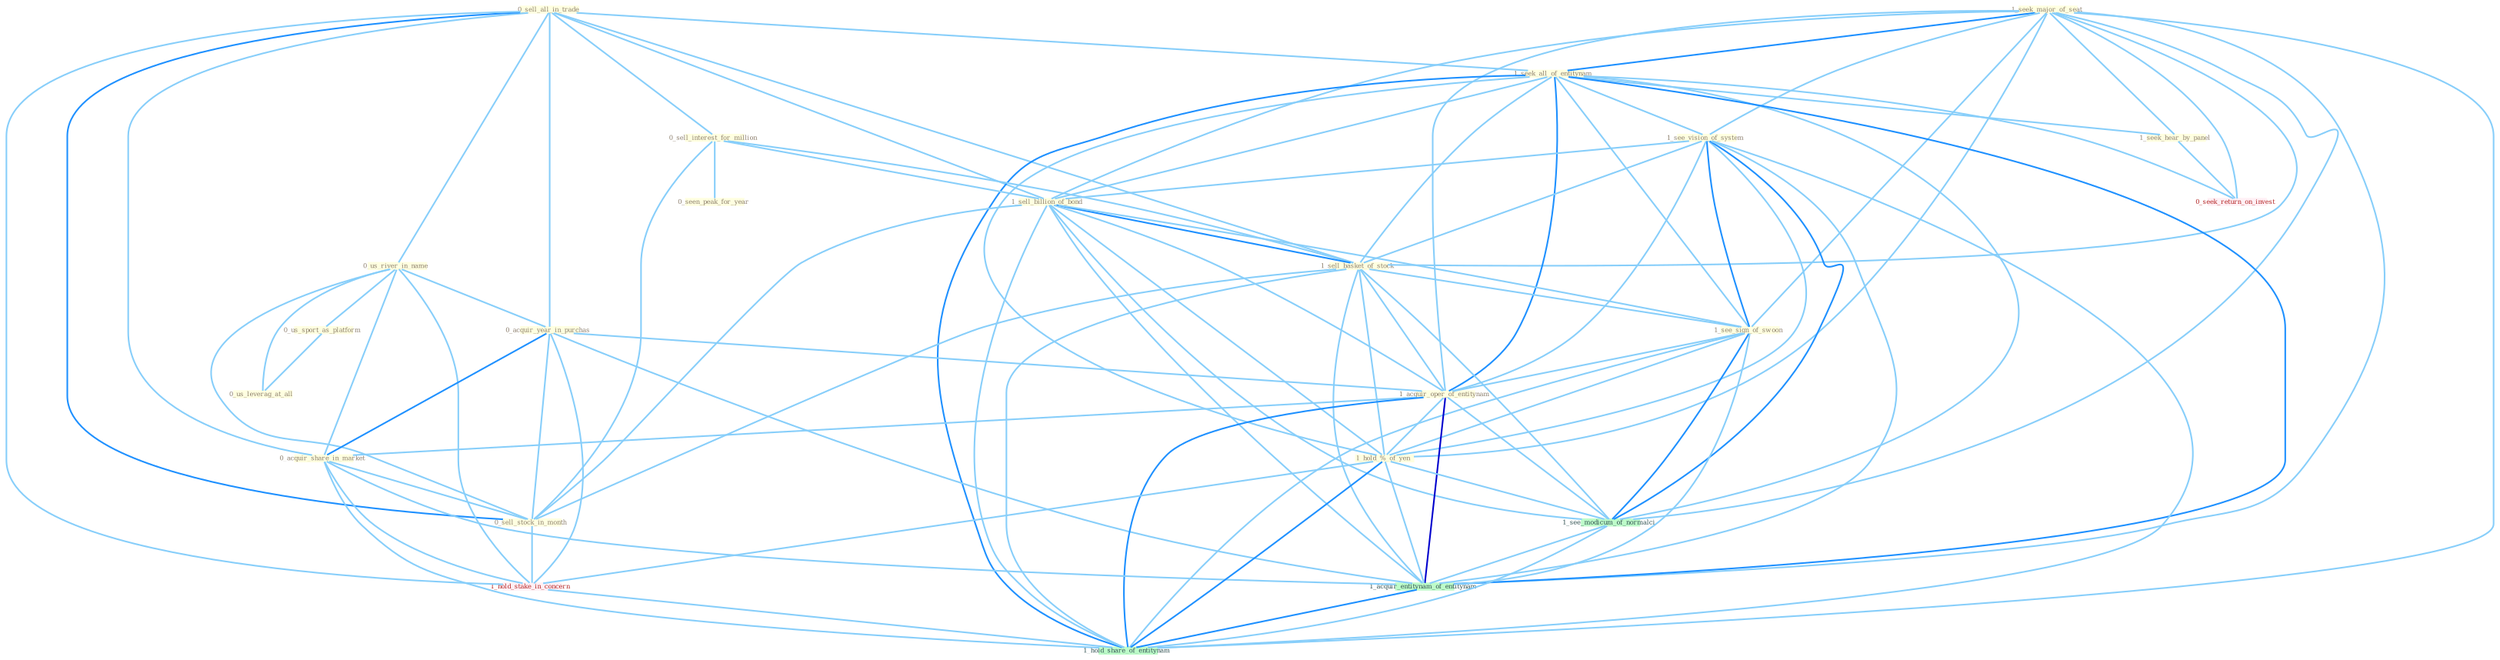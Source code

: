 Graph G{ 
    node
    [shape=polygon,style=filled,width=.5,height=.06,color="#BDFCC9",fixedsize=true,fontsize=4,
    fontcolor="#2f4f4f"];
    {node
    [color="#ffffe0", fontcolor="#8b7d6b"] "0_sell_all_in_trade " "1_seek_major_of_seat " "1_seek_all_of_entitynam " "1_see_vision_of_system " "0_sell_interest_for_million " "0_us_river_in_name " "1_sell_billion_of_bond " "1_sell_basket_of_stock " "1_see_sign_of_swoon " "0_acquir_year_in_purchas " "1_acquir_oper_of_entitynam " "0_us_sport_as_platform " "0_seen_peak_for_year " "0_us_leverag_at_all " "0_acquir_share_in_market " "1_hold_%_of_yen " "1_seek_hear_by_panel " "0_sell_stock_in_month "}
{node [color="#fff0f5", fontcolor="#b22222"] "1_hold_stake_in_concern " "0_seek_return_on_invest "}
edge [color="#B0E2FF"];

	"0_sell_all_in_trade " -- "1_seek_all_of_entitynam " [w="1", color="#87cefa" ];
	"0_sell_all_in_trade " -- "0_sell_interest_for_million " [w="1", color="#87cefa" ];
	"0_sell_all_in_trade " -- "0_us_river_in_name " [w="1", color="#87cefa" ];
	"0_sell_all_in_trade " -- "1_sell_billion_of_bond " [w="1", color="#87cefa" ];
	"0_sell_all_in_trade " -- "1_sell_basket_of_stock " [w="1", color="#87cefa" ];
	"0_sell_all_in_trade " -- "0_acquir_year_in_purchas " [w="1", color="#87cefa" ];
	"0_sell_all_in_trade " -- "0_acquir_share_in_market " [w="1", color="#87cefa" ];
	"0_sell_all_in_trade " -- "0_sell_stock_in_month " [w="2", color="#1e90ff" , len=0.8];
	"0_sell_all_in_trade " -- "1_hold_stake_in_concern " [w="1", color="#87cefa" ];
	"1_seek_major_of_seat " -- "1_seek_all_of_entitynam " [w="2", color="#1e90ff" , len=0.8];
	"1_seek_major_of_seat " -- "1_see_vision_of_system " [w="1", color="#87cefa" ];
	"1_seek_major_of_seat " -- "1_sell_billion_of_bond " [w="1", color="#87cefa" ];
	"1_seek_major_of_seat " -- "1_sell_basket_of_stock " [w="1", color="#87cefa" ];
	"1_seek_major_of_seat " -- "1_see_sign_of_swoon " [w="1", color="#87cefa" ];
	"1_seek_major_of_seat " -- "1_acquir_oper_of_entitynam " [w="1", color="#87cefa" ];
	"1_seek_major_of_seat " -- "1_hold_%_of_yen " [w="1", color="#87cefa" ];
	"1_seek_major_of_seat " -- "1_seek_hear_by_panel " [w="1", color="#87cefa" ];
	"1_seek_major_of_seat " -- "0_seek_return_on_invest " [w="1", color="#87cefa" ];
	"1_seek_major_of_seat " -- "1_see_modicum_of_normalci " [w="1", color="#87cefa" ];
	"1_seek_major_of_seat " -- "1_acquir_entitynam_of_entitynam " [w="1", color="#87cefa" ];
	"1_seek_major_of_seat " -- "1_hold_share_of_entitynam " [w="1", color="#87cefa" ];
	"1_seek_all_of_entitynam " -- "1_see_vision_of_system " [w="1", color="#87cefa" ];
	"1_seek_all_of_entitynam " -- "1_sell_billion_of_bond " [w="1", color="#87cefa" ];
	"1_seek_all_of_entitynam " -- "1_sell_basket_of_stock " [w="1", color="#87cefa" ];
	"1_seek_all_of_entitynam " -- "1_see_sign_of_swoon " [w="1", color="#87cefa" ];
	"1_seek_all_of_entitynam " -- "1_acquir_oper_of_entitynam " [w="2", color="#1e90ff" , len=0.8];
	"1_seek_all_of_entitynam " -- "1_hold_%_of_yen " [w="1", color="#87cefa" ];
	"1_seek_all_of_entitynam " -- "1_seek_hear_by_panel " [w="1", color="#87cefa" ];
	"1_seek_all_of_entitynam " -- "0_seek_return_on_invest " [w="1", color="#87cefa" ];
	"1_seek_all_of_entitynam " -- "1_see_modicum_of_normalci " [w="1", color="#87cefa" ];
	"1_seek_all_of_entitynam " -- "1_acquir_entitynam_of_entitynam " [w="2", color="#1e90ff" , len=0.8];
	"1_seek_all_of_entitynam " -- "1_hold_share_of_entitynam " [w="2", color="#1e90ff" , len=0.8];
	"1_see_vision_of_system " -- "1_sell_billion_of_bond " [w="1", color="#87cefa" ];
	"1_see_vision_of_system " -- "1_sell_basket_of_stock " [w="1", color="#87cefa" ];
	"1_see_vision_of_system " -- "1_see_sign_of_swoon " [w="2", color="#1e90ff" , len=0.8];
	"1_see_vision_of_system " -- "1_acquir_oper_of_entitynam " [w="1", color="#87cefa" ];
	"1_see_vision_of_system " -- "1_hold_%_of_yen " [w="1", color="#87cefa" ];
	"1_see_vision_of_system " -- "1_see_modicum_of_normalci " [w="2", color="#1e90ff" , len=0.8];
	"1_see_vision_of_system " -- "1_acquir_entitynam_of_entitynam " [w="1", color="#87cefa" ];
	"1_see_vision_of_system " -- "1_hold_share_of_entitynam " [w="1", color="#87cefa" ];
	"0_sell_interest_for_million " -- "1_sell_billion_of_bond " [w="1", color="#87cefa" ];
	"0_sell_interest_for_million " -- "1_sell_basket_of_stock " [w="1", color="#87cefa" ];
	"0_sell_interest_for_million " -- "0_seen_peak_for_year " [w="1", color="#87cefa" ];
	"0_sell_interest_for_million " -- "0_sell_stock_in_month " [w="1", color="#87cefa" ];
	"0_us_river_in_name " -- "0_acquir_year_in_purchas " [w="1", color="#87cefa" ];
	"0_us_river_in_name " -- "0_us_sport_as_platform " [w="1", color="#87cefa" ];
	"0_us_river_in_name " -- "0_us_leverag_at_all " [w="1", color="#87cefa" ];
	"0_us_river_in_name " -- "0_acquir_share_in_market " [w="1", color="#87cefa" ];
	"0_us_river_in_name " -- "0_sell_stock_in_month " [w="1", color="#87cefa" ];
	"0_us_river_in_name " -- "1_hold_stake_in_concern " [w="1", color="#87cefa" ];
	"1_sell_billion_of_bond " -- "1_sell_basket_of_stock " [w="2", color="#1e90ff" , len=0.8];
	"1_sell_billion_of_bond " -- "1_see_sign_of_swoon " [w="1", color="#87cefa" ];
	"1_sell_billion_of_bond " -- "1_acquir_oper_of_entitynam " [w="1", color="#87cefa" ];
	"1_sell_billion_of_bond " -- "1_hold_%_of_yen " [w="1", color="#87cefa" ];
	"1_sell_billion_of_bond " -- "0_sell_stock_in_month " [w="1", color="#87cefa" ];
	"1_sell_billion_of_bond " -- "1_see_modicum_of_normalci " [w="1", color="#87cefa" ];
	"1_sell_billion_of_bond " -- "1_acquir_entitynam_of_entitynam " [w="1", color="#87cefa" ];
	"1_sell_billion_of_bond " -- "1_hold_share_of_entitynam " [w="1", color="#87cefa" ];
	"1_sell_basket_of_stock " -- "1_see_sign_of_swoon " [w="1", color="#87cefa" ];
	"1_sell_basket_of_stock " -- "1_acquir_oper_of_entitynam " [w="1", color="#87cefa" ];
	"1_sell_basket_of_stock " -- "1_hold_%_of_yen " [w="1", color="#87cefa" ];
	"1_sell_basket_of_stock " -- "0_sell_stock_in_month " [w="1", color="#87cefa" ];
	"1_sell_basket_of_stock " -- "1_see_modicum_of_normalci " [w="1", color="#87cefa" ];
	"1_sell_basket_of_stock " -- "1_acquir_entitynam_of_entitynam " [w="1", color="#87cefa" ];
	"1_sell_basket_of_stock " -- "1_hold_share_of_entitynam " [w="1", color="#87cefa" ];
	"1_see_sign_of_swoon " -- "1_acquir_oper_of_entitynam " [w="1", color="#87cefa" ];
	"1_see_sign_of_swoon " -- "1_hold_%_of_yen " [w="1", color="#87cefa" ];
	"1_see_sign_of_swoon " -- "1_see_modicum_of_normalci " [w="2", color="#1e90ff" , len=0.8];
	"1_see_sign_of_swoon " -- "1_acquir_entitynam_of_entitynam " [w="1", color="#87cefa" ];
	"1_see_sign_of_swoon " -- "1_hold_share_of_entitynam " [w="1", color="#87cefa" ];
	"0_acquir_year_in_purchas " -- "1_acquir_oper_of_entitynam " [w="1", color="#87cefa" ];
	"0_acquir_year_in_purchas " -- "0_acquir_share_in_market " [w="2", color="#1e90ff" , len=0.8];
	"0_acquir_year_in_purchas " -- "0_sell_stock_in_month " [w="1", color="#87cefa" ];
	"0_acquir_year_in_purchas " -- "1_hold_stake_in_concern " [w="1", color="#87cefa" ];
	"0_acquir_year_in_purchas " -- "1_acquir_entitynam_of_entitynam " [w="1", color="#87cefa" ];
	"1_acquir_oper_of_entitynam " -- "0_acquir_share_in_market " [w="1", color="#87cefa" ];
	"1_acquir_oper_of_entitynam " -- "1_hold_%_of_yen " [w="1", color="#87cefa" ];
	"1_acquir_oper_of_entitynam " -- "1_see_modicum_of_normalci " [w="1", color="#87cefa" ];
	"1_acquir_oper_of_entitynam " -- "1_acquir_entitynam_of_entitynam " [w="3", color="#0000cd" , len=0.6];
	"1_acquir_oper_of_entitynam " -- "1_hold_share_of_entitynam " [w="2", color="#1e90ff" , len=0.8];
	"0_us_sport_as_platform " -- "0_us_leverag_at_all " [w="1", color="#87cefa" ];
	"0_acquir_share_in_market " -- "0_sell_stock_in_month " [w="1", color="#87cefa" ];
	"0_acquir_share_in_market " -- "1_hold_stake_in_concern " [w="1", color="#87cefa" ];
	"0_acquir_share_in_market " -- "1_acquir_entitynam_of_entitynam " [w="1", color="#87cefa" ];
	"0_acquir_share_in_market " -- "1_hold_share_of_entitynam " [w="1", color="#87cefa" ];
	"1_hold_%_of_yen " -- "1_hold_stake_in_concern " [w="1", color="#87cefa" ];
	"1_hold_%_of_yen " -- "1_see_modicum_of_normalci " [w="1", color="#87cefa" ];
	"1_hold_%_of_yen " -- "1_acquir_entitynam_of_entitynam " [w="1", color="#87cefa" ];
	"1_hold_%_of_yen " -- "1_hold_share_of_entitynam " [w="2", color="#1e90ff" , len=0.8];
	"1_seek_hear_by_panel " -- "0_seek_return_on_invest " [w="1", color="#87cefa" ];
	"0_sell_stock_in_month " -- "1_hold_stake_in_concern " [w="1", color="#87cefa" ];
	"1_hold_stake_in_concern " -- "1_hold_share_of_entitynam " [w="1", color="#87cefa" ];
	"1_see_modicum_of_normalci " -- "1_acquir_entitynam_of_entitynam " [w="1", color="#87cefa" ];
	"1_see_modicum_of_normalci " -- "1_hold_share_of_entitynam " [w="1", color="#87cefa" ];
	"1_acquir_entitynam_of_entitynam " -- "1_hold_share_of_entitynam " [w="2", color="#1e90ff" , len=0.8];
}